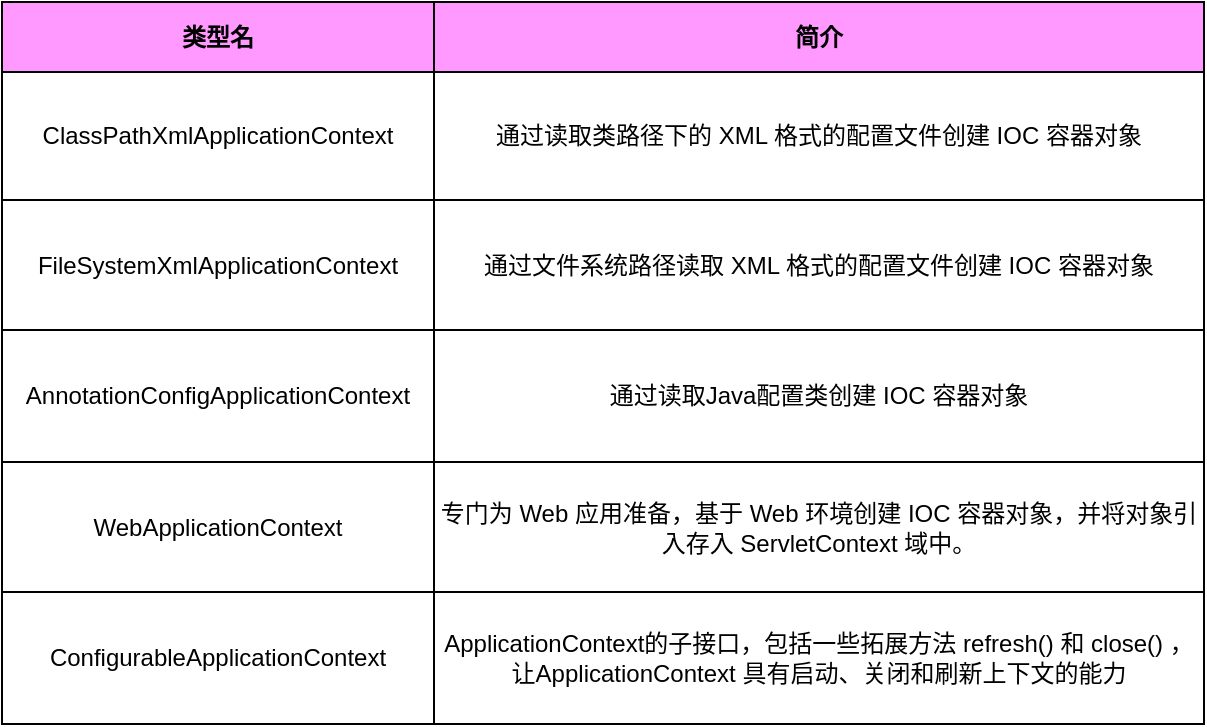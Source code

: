 <mxfile version="22.0.2" type="github">
  <diagram name="ApplicationContext的主要实现类" id="3frwjtQ0lXQBlWPiReMC">
    <mxGraphModel dx="743" dy="418" grid="0" gridSize="10" guides="1" tooltips="1" connect="1" arrows="1" fold="1" page="1" pageScale="1" pageWidth="1920" pageHeight="1200" math="0" shadow="0">
      <root>
        <mxCell id="0" />
        <mxCell id="1" parent="0" />
        <mxCell id="1zXSarL7lR__lsZDVNG9-1" value="" style="childLayout=tableLayout;recursiveResize=0;shadow=0;fillColor=none;" vertex="1" parent="1">
          <mxGeometry x="129" y="166" width="601" height="361" as="geometry" />
        </mxCell>
        <mxCell id="1zXSarL7lR__lsZDVNG9-2" value="" style="shape=tableRow;horizontal=0;startSize=0;swimlaneHead=0;swimlaneBody=0;top=0;left=0;bottom=0;right=0;dropTarget=0;collapsible=0;recursiveResize=0;expand=0;fontStyle=0;fillColor=none;strokeColor=inherit;" vertex="1" parent="1zXSarL7lR__lsZDVNG9-1">
          <mxGeometry width="601" height="35" as="geometry" />
        </mxCell>
        <mxCell id="1zXSarL7lR__lsZDVNG9-3" value="类型名" style="connectable=0;recursiveResize=0;strokeColor=inherit;fillColor=#FF99FF;align=center;whiteSpace=wrap;html=1;fontStyle=1" vertex="1" parent="1zXSarL7lR__lsZDVNG9-2">
          <mxGeometry width="216" height="35" as="geometry">
            <mxRectangle width="216" height="35" as="alternateBounds" />
          </mxGeometry>
        </mxCell>
        <mxCell id="1zXSarL7lR__lsZDVNG9-4" value="简介" style="connectable=0;recursiveResize=0;strokeColor=inherit;fillColor=#FF99FF;align=center;whiteSpace=wrap;html=1;fontStyle=1" vertex="1" parent="1zXSarL7lR__lsZDVNG9-2">
          <mxGeometry x="216" width="385" height="35" as="geometry">
            <mxRectangle width="385" height="35" as="alternateBounds" />
          </mxGeometry>
        </mxCell>
        <mxCell id="1zXSarL7lR__lsZDVNG9-6" style="shape=tableRow;horizontal=0;startSize=0;swimlaneHead=0;swimlaneBody=0;top=0;left=0;bottom=0;right=0;dropTarget=0;collapsible=0;recursiveResize=0;expand=0;fontStyle=0;fillColor=none;strokeColor=inherit;" vertex="1" parent="1zXSarL7lR__lsZDVNG9-1">
          <mxGeometry y="35" width="601" height="64" as="geometry" />
        </mxCell>
        <mxCell id="1zXSarL7lR__lsZDVNG9-7" value="ClassPathXmlApplicationContext" style="connectable=0;recursiveResize=0;strokeColor=inherit;fillColor=none;align=center;whiteSpace=wrap;html=1;" vertex="1" parent="1zXSarL7lR__lsZDVNG9-6">
          <mxGeometry width="216" height="64" as="geometry">
            <mxRectangle width="216" height="64" as="alternateBounds" />
          </mxGeometry>
        </mxCell>
        <mxCell id="1zXSarL7lR__lsZDVNG9-8" value="通过读取类路径下的 XML 格式的配置文件创建 IOC 容器对象" style="connectable=0;recursiveResize=0;strokeColor=inherit;fillColor=none;align=center;whiteSpace=wrap;html=1;" vertex="1" parent="1zXSarL7lR__lsZDVNG9-6">
          <mxGeometry x="216" width="385" height="64" as="geometry">
            <mxRectangle width="385" height="64" as="alternateBounds" />
          </mxGeometry>
        </mxCell>
        <mxCell id="1zXSarL7lR__lsZDVNG9-10" style="shape=tableRow;horizontal=0;startSize=0;swimlaneHead=0;swimlaneBody=0;top=0;left=0;bottom=0;right=0;dropTarget=0;collapsible=0;recursiveResize=0;expand=0;fontStyle=0;fillColor=none;strokeColor=inherit;" vertex="1" parent="1zXSarL7lR__lsZDVNG9-1">
          <mxGeometry y="99" width="601" height="65" as="geometry" />
        </mxCell>
        <mxCell id="1zXSarL7lR__lsZDVNG9-11" value="FileSystemXmlApplicationContext" style="connectable=0;recursiveResize=0;strokeColor=inherit;fillColor=none;align=center;whiteSpace=wrap;html=1;" vertex="1" parent="1zXSarL7lR__lsZDVNG9-10">
          <mxGeometry width="216" height="65" as="geometry">
            <mxRectangle width="216" height="65" as="alternateBounds" />
          </mxGeometry>
        </mxCell>
        <mxCell id="1zXSarL7lR__lsZDVNG9-12" value="通过文件系统路径读取 XML 格式的配置文件创建 IOC 容器对象" style="connectable=0;recursiveResize=0;strokeColor=inherit;fillColor=none;align=center;whiteSpace=wrap;html=1;" vertex="1" parent="1zXSarL7lR__lsZDVNG9-10">
          <mxGeometry x="216" width="385" height="65" as="geometry">
            <mxRectangle width="385" height="65" as="alternateBounds" />
          </mxGeometry>
        </mxCell>
        <mxCell id="1zXSarL7lR__lsZDVNG9-14" style="shape=tableRow;horizontal=0;startSize=0;swimlaneHead=0;swimlaneBody=0;top=0;left=0;bottom=0;right=0;dropTarget=0;collapsible=0;recursiveResize=0;expand=0;fontStyle=0;fillColor=none;strokeColor=inherit;" vertex="1" parent="1zXSarL7lR__lsZDVNG9-1">
          <mxGeometry y="164" width="601" height="66" as="geometry" />
        </mxCell>
        <mxCell id="1zXSarL7lR__lsZDVNG9-15" value="AnnotationConfigApplicationContext" style="connectable=0;recursiveResize=0;strokeColor=inherit;fillColor=none;align=center;whiteSpace=wrap;html=1;" vertex="1" parent="1zXSarL7lR__lsZDVNG9-14">
          <mxGeometry width="216" height="66" as="geometry">
            <mxRectangle width="216" height="66" as="alternateBounds" />
          </mxGeometry>
        </mxCell>
        <mxCell id="1zXSarL7lR__lsZDVNG9-16" value="通过读取Java配置类创建 IOC 容器对象" style="connectable=0;recursiveResize=0;strokeColor=inherit;fillColor=none;align=center;whiteSpace=wrap;html=1;" vertex="1" parent="1zXSarL7lR__lsZDVNG9-14">
          <mxGeometry x="216" width="385" height="66" as="geometry">
            <mxRectangle width="385" height="66" as="alternateBounds" />
          </mxGeometry>
        </mxCell>
        <mxCell id="1zXSarL7lR__lsZDVNG9-17" style="shape=tableRow;horizontal=0;startSize=0;swimlaneHead=0;swimlaneBody=0;top=0;left=0;bottom=0;right=0;dropTarget=0;collapsible=0;recursiveResize=0;expand=0;fontStyle=0;fillColor=none;strokeColor=inherit;" vertex="1" parent="1zXSarL7lR__lsZDVNG9-1">
          <mxGeometry y="230" width="601" height="65" as="geometry" />
        </mxCell>
        <mxCell id="1zXSarL7lR__lsZDVNG9-18" value="WebApplicationContext" style="connectable=0;recursiveResize=0;strokeColor=inherit;fillColor=none;align=center;whiteSpace=wrap;html=1;" vertex="1" parent="1zXSarL7lR__lsZDVNG9-17">
          <mxGeometry width="216" height="65" as="geometry">
            <mxRectangle width="216" height="65" as="alternateBounds" />
          </mxGeometry>
        </mxCell>
        <mxCell id="1zXSarL7lR__lsZDVNG9-19" value="专门为 Web 应用准备，基于 Web 环境创建 IOC 容器对象，并将对象引入存入 ServletContext 域中。" style="connectable=0;recursiveResize=0;strokeColor=inherit;fillColor=none;align=center;whiteSpace=wrap;html=1;" vertex="1" parent="1zXSarL7lR__lsZDVNG9-17">
          <mxGeometry x="216" width="385" height="65" as="geometry">
            <mxRectangle width="385" height="65" as="alternateBounds" />
          </mxGeometry>
        </mxCell>
        <mxCell id="1zXSarL7lR__lsZDVNG9-20" style="shape=tableRow;horizontal=0;startSize=0;swimlaneHead=0;swimlaneBody=0;top=0;left=0;bottom=0;right=0;dropTarget=0;collapsible=0;recursiveResize=0;expand=0;fontStyle=0;fillColor=none;strokeColor=inherit;" vertex="1" parent="1zXSarL7lR__lsZDVNG9-1">
          <mxGeometry y="295" width="601" height="66" as="geometry" />
        </mxCell>
        <mxCell id="1zXSarL7lR__lsZDVNG9-21" value="ConfigurableApplicationContext" style="connectable=0;recursiveResize=0;strokeColor=inherit;fillColor=none;align=center;whiteSpace=wrap;html=1;" vertex="1" parent="1zXSarL7lR__lsZDVNG9-20">
          <mxGeometry width="216" height="66" as="geometry">
            <mxRectangle width="216" height="66" as="alternateBounds" />
          </mxGeometry>
        </mxCell>
        <mxCell id="1zXSarL7lR__lsZDVNG9-22" value="ApplicationContext的子接口，包括一些拓展方法 refresh() 和 close() ，&lt;br&gt;让ApplicationContext 具有启动、关闭和刷新上下文的能力" style="connectable=0;recursiveResize=0;strokeColor=inherit;fillColor=none;align=center;whiteSpace=wrap;html=1;" vertex="1" parent="1zXSarL7lR__lsZDVNG9-20">
          <mxGeometry x="216" width="385" height="66" as="geometry">
            <mxRectangle width="385" height="66" as="alternateBounds" />
          </mxGeometry>
        </mxCell>
      </root>
    </mxGraphModel>
  </diagram>
</mxfile>
